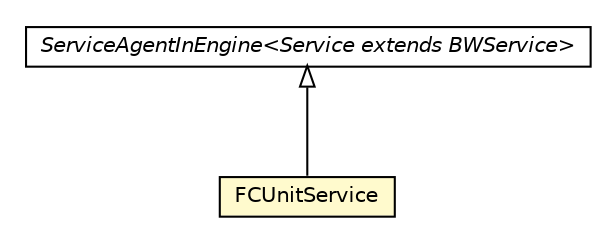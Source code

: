 #!/usr/local/bin/dot
#
# Class diagram 
# Generated by UMLGraph version R5_6-24-gf6e263 (http://www.umlgraph.org/)
#

digraph G {
	edge [fontname="Helvetica",fontsize=10,labelfontname="Helvetica",labelfontsize=10];
	node [fontname="Helvetica",fontsize=10,shape=plaintext];
	nodesep=0.25;
	ranksep=0.5;
	// fr.fastconnect.factory.tibco.bw.fcunit.FCUnitService
	c31 [label=<<table title="fr.fastconnect.factory.tibco.bw.fcunit.FCUnitService" border="0" cellborder="1" cellspacing="0" cellpadding="2" port="p" bgcolor="lemonChiffon" href="./FCUnitService.html">
		<tr><td><table border="0" cellspacing="0" cellpadding="1">
<tr><td align="center" balign="center"> FCUnitService </td></tr>
		</table></td></tr>
		</table>>, URL="./FCUnitService.html", fontname="Helvetica", fontcolor="black", fontsize=10.0];
	//fr.fastconnect.factory.tibco.bw.fcunit.FCUnitService extends fr.fastconnect.factory.tibco.bw.maven.bwengine.ServiceAgentInEngine<fr.fastconnect.factory.tibco.bw.fcunit.FCUnit_Proxy>
	c52:p -> c31:p [dir=back,arrowtail=empty];
	// fr.fastconnect.factory.tibco.bw.maven.bwengine.ServiceAgentInEngine<Service extends fr.fastconnect.factory.tibco.bw.maven.bwengine.BWService>
	c52 [label=<<table title="fr.fastconnect.factory.tibco.bw.maven.bwengine.ServiceAgentInEngine" border="0" cellborder="1" cellspacing="0" cellpadding="2" port="p" href="http://java.sun.com/j2se/1.4.2/docs/api/fr/fastconnect/factory/tibco/bw/maven/bwengine/ServiceAgentInEngine.html">
		<tr><td><table border="0" cellspacing="0" cellpadding="1">
<tr><td align="center" balign="center"><font face="Helvetica-Oblique"> ServiceAgentInEngine&lt;Service extends BWService&gt; </font></td></tr>
		</table></td></tr>
		</table>>, URL="http://java.sun.com/j2se/1.4.2/docs/api/fr/fastconnect/factory/tibco/bw/maven/bwengine/ServiceAgentInEngine.html", fontname="Helvetica", fontcolor="black", fontsize=10.0];
}


